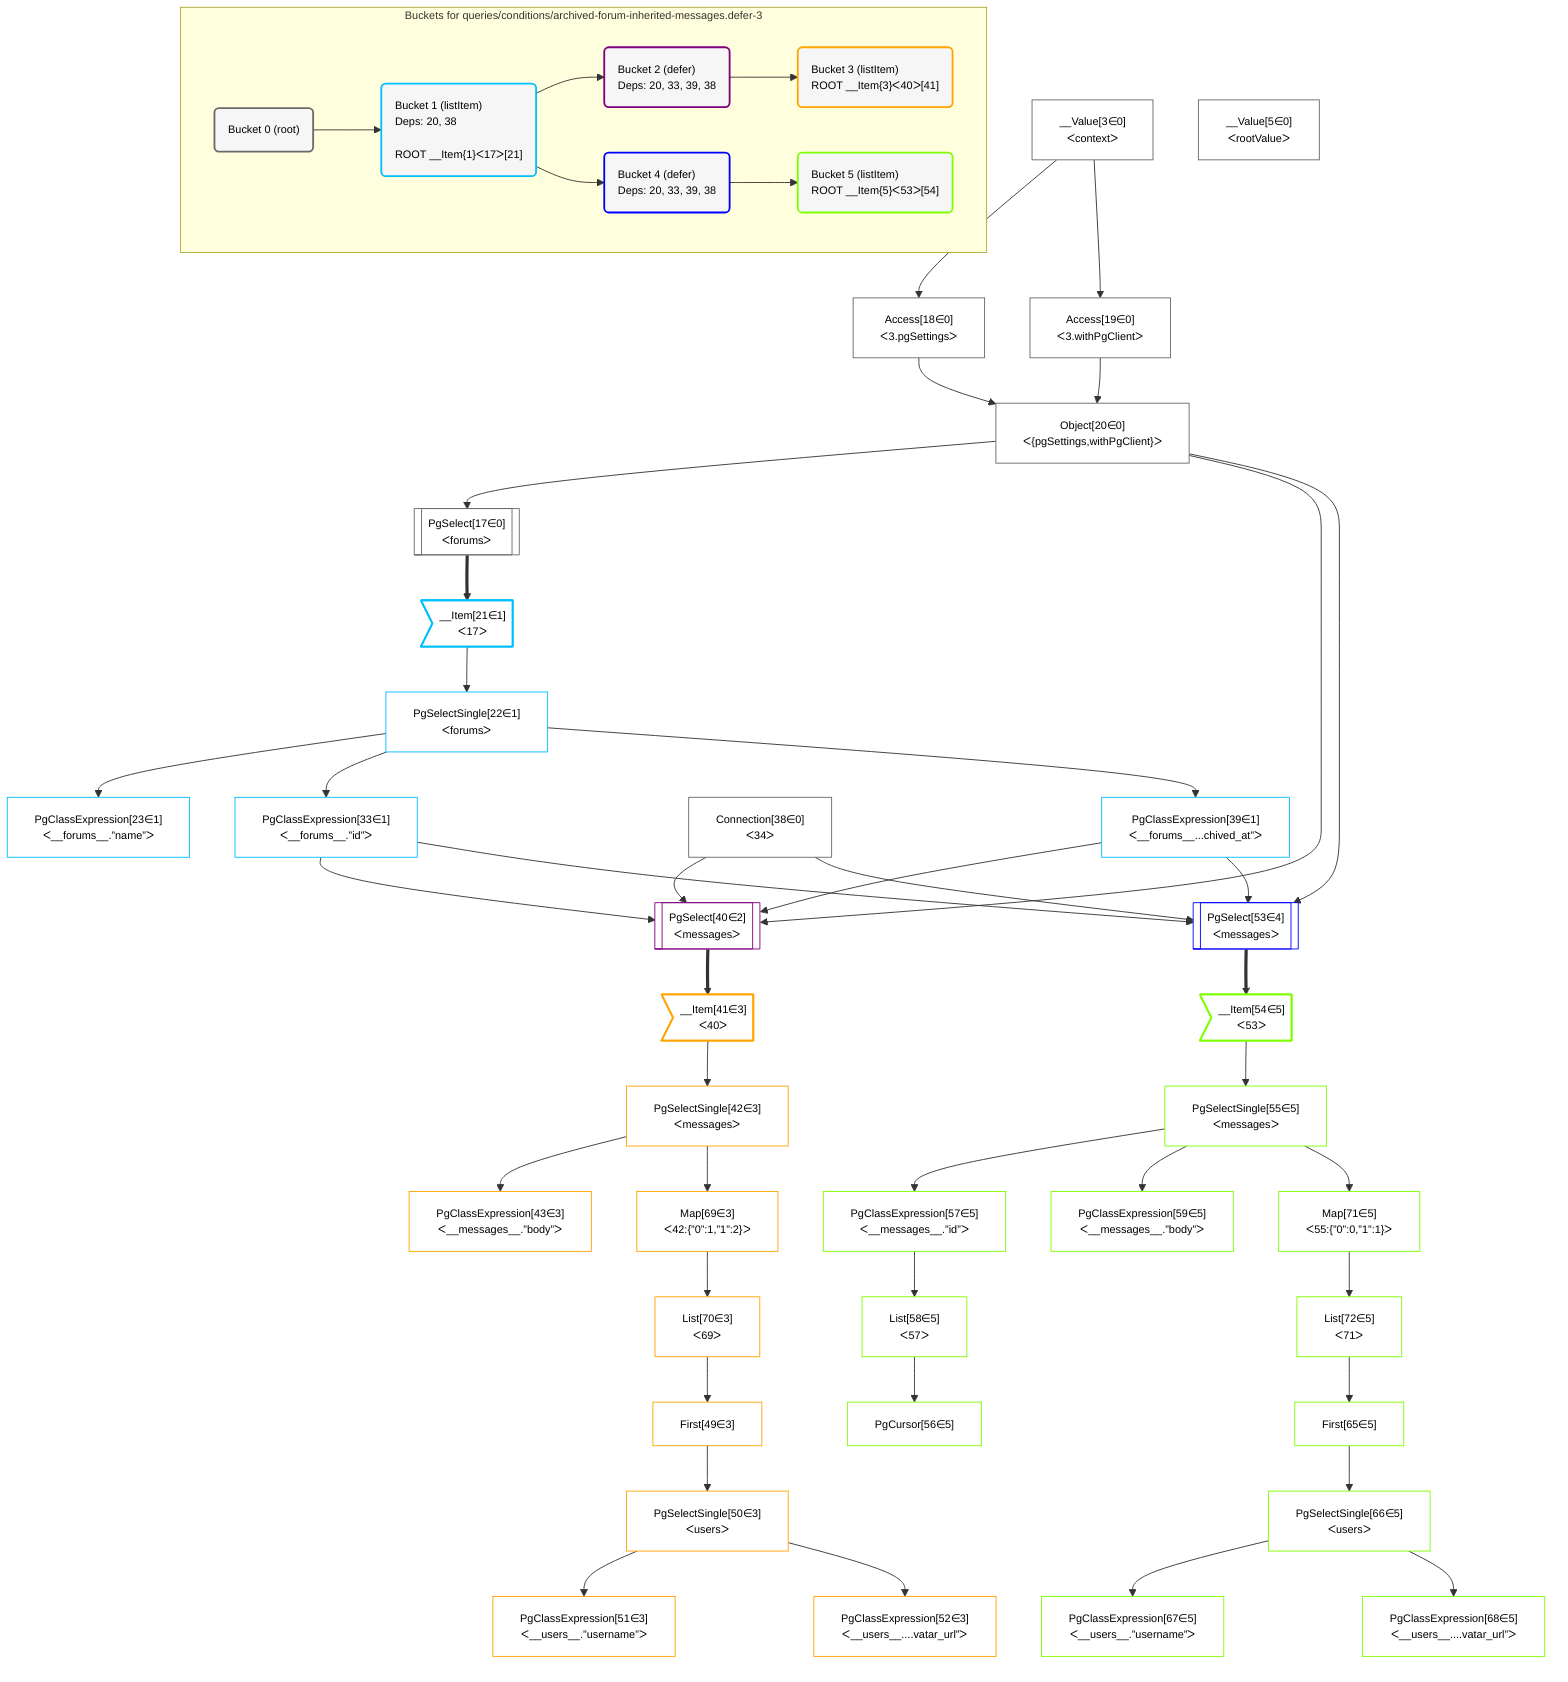 %%{init: {'themeVariables': { 'fontSize': '12px'}}}%%
graph TD
    classDef path fill:#eee,stroke:#000,color:#000
    classDef plan fill:#fff,stroke-width:1px,color:#000
    classDef itemplan fill:#fff,stroke-width:2px,color:#000
    classDef sideeffectplan fill:#f00,stroke-width:2px,color:#000
    classDef bucket fill:#f6f6f6,color:#000,stroke-width:2px,text-align:left


    %% define steps
    __Value3["__Value[3∈0]<br />ᐸcontextᐳ"]:::plan
    __Value5["__Value[5∈0]<br />ᐸrootValueᐳ"]:::plan
    Access18["Access[18∈0]<br />ᐸ3.pgSettingsᐳ"]:::plan
    Access19["Access[19∈0]<br />ᐸ3.withPgClientᐳ"]:::plan
    Object20["Object[20∈0]<br />ᐸ{pgSettings,withPgClient}ᐳ"]:::plan
    PgSelect17[["PgSelect[17∈0]<br />ᐸforumsᐳ"]]:::plan
    __Item21>"__Item[21∈1]<br />ᐸ17ᐳ"]:::itemplan
    PgSelectSingle22["PgSelectSingle[22∈1]<br />ᐸforumsᐳ"]:::plan
    PgClassExpression23["PgClassExpression[23∈1]<br />ᐸ__forums__.”name”ᐳ"]:::plan
    PgClassExpression33["PgClassExpression[33∈1]<br />ᐸ__forums__.”id”ᐳ"]:::plan
    Connection38["Connection[38∈0]<br />ᐸ34ᐳ"]:::plan
    PgClassExpression39["PgClassExpression[39∈1]<br />ᐸ__forums__...chived_at”ᐳ"]:::plan
    PgSelect40[["PgSelect[40∈2]<br />ᐸmessagesᐳ"]]:::plan
    __Item41>"__Item[41∈3]<br />ᐸ40ᐳ"]:::itemplan
    PgSelectSingle42["PgSelectSingle[42∈3]<br />ᐸmessagesᐳ"]:::plan
    PgClassExpression43["PgClassExpression[43∈3]<br />ᐸ__messages__.”body”ᐳ"]:::plan
    Map69["Map[69∈3]<br />ᐸ42:{”0”:1,”1”:2}ᐳ"]:::plan
    List70["List[70∈3]<br />ᐸ69ᐳ"]:::plan
    First49["First[49∈3]"]:::plan
    PgSelectSingle50["PgSelectSingle[50∈3]<br />ᐸusersᐳ"]:::plan
    PgClassExpression51["PgClassExpression[51∈3]<br />ᐸ__users__.”username”ᐳ"]:::plan
    PgClassExpression52["PgClassExpression[52∈3]<br />ᐸ__users__....vatar_url”ᐳ"]:::plan
    PgSelect53[["PgSelect[53∈4]<br />ᐸmessagesᐳ"]]:::plan
    __Item54>"__Item[54∈5]<br />ᐸ53ᐳ"]:::itemplan
    PgSelectSingle55["PgSelectSingle[55∈5]<br />ᐸmessagesᐳ"]:::plan
    PgClassExpression57["PgClassExpression[57∈5]<br />ᐸ__messages__.”id”ᐳ"]:::plan
    List58["List[58∈5]<br />ᐸ57ᐳ"]:::plan
    PgCursor56["PgCursor[56∈5]"]:::plan
    PgClassExpression59["PgClassExpression[59∈5]<br />ᐸ__messages__.”body”ᐳ"]:::plan
    Map71["Map[71∈5]<br />ᐸ55:{”0”:0,”1”:1}ᐳ"]:::plan
    List72["List[72∈5]<br />ᐸ71ᐳ"]:::plan
    First65["First[65∈5]"]:::plan
    PgSelectSingle66["PgSelectSingle[66∈5]<br />ᐸusersᐳ"]:::plan
    PgClassExpression67["PgClassExpression[67∈5]<br />ᐸ__users__.”username”ᐳ"]:::plan
    PgClassExpression68["PgClassExpression[68∈5]<br />ᐸ__users__....vatar_url”ᐳ"]:::plan

    %% plan dependencies
    __Value3 --> Access18
    __Value3 --> Access19
    Access18 & Access19 --> Object20
    Object20 --> PgSelect17
    PgSelect17 ==> __Item21
    __Item21 --> PgSelectSingle22
    PgSelectSingle22 --> PgClassExpression23
    PgSelectSingle22 --> PgClassExpression33
    PgSelectSingle22 --> PgClassExpression39
    Object20 & PgClassExpression33 & PgClassExpression39 & Connection38 --> PgSelect40
    PgSelect40 ==> __Item41
    __Item41 --> PgSelectSingle42
    PgSelectSingle42 --> PgClassExpression43
    PgSelectSingle42 --> Map69
    Map69 --> List70
    List70 --> First49
    First49 --> PgSelectSingle50
    PgSelectSingle50 --> PgClassExpression51
    PgSelectSingle50 --> PgClassExpression52
    Object20 & PgClassExpression33 & PgClassExpression39 & Connection38 --> PgSelect53
    PgSelect53 ==> __Item54
    __Item54 --> PgSelectSingle55
    PgSelectSingle55 --> PgClassExpression57
    PgClassExpression57 --> List58
    List58 --> PgCursor56
    PgSelectSingle55 --> PgClassExpression59
    PgSelectSingle55 --> Map71
    Map71 --> List72
    List72 --> First65
    First65 --> PgSelectSingle66
    PgSelectSingle66 --> PgClassExpression67
    PgSelectSingle66 --> PgClassExpression68

    subgraph "Buckets for queries/conditions/archived-forum-inherited-messages.defer-3"
    Bucket0("Bucket 0 (root)"):::bucket
    classDef bucket0 stroke:#696969
    class Bucket0,__Value3,__Value5,PgSelect17,Access18,Access19,Object20,Connection38 bucket0
    Bucket1("Bucket 1 (listItem)<br />Deps: 20, 38<br /><br />ROOT __Item{1}ᐸ17ᐳ[21]"):::bucket
    classDef bucket1 stroke:#00bfff
    class Bucket1,__Item21,PgSelectSingle22,PgClassExpression23,PgClassExpression33,PgClassExpression39 bucket1
    Bucket2("Bucket 2 (defer)<br />Deps: 20, 33, 39, 38"):::bucket
    classDef bucket2 stroke:#7f007f
    class Bucket2,PgSelect40 bucket2
    Bucket3("Bucket 3 (listItem)<br />ROOT __Item{3}ᐸ40ᐳ[41]"):::bucket
    classDef bucket3 stroke:#ffa500
    class Bucket3,__Item41,PgSelectSingle42,PgClassExpression43,First49,PgSelectSingle50,PgClassExpression51,PgClassExpression52,Map69,List70 bucket3
    Bucket4("Bucket 4 (defer)<br />Deps: 20, 33, 39, 38"):::bucket
    classDef bucket4 stroke:#0000ff
    class Bucket4,PgSelect53 bucket4
    Bucket5("Bucket 5 (listItem)<br />ROOT __Item{5}ᐸ53ᐳ[54]"):::bucket
    classDef bucket5 stroke:#7fff00
    class Bucket5,__Item54,PgSelectSingle55,PgCursor56,PgClassExpression57,List58,PgClassExpression59,First65,PgSelectSingle66,PgClassExpression67,PgClassExpression68,Map71,List72 bucket5
    Bucket0 --> Bucket1
    Bucket1 --> Bucket2 & Bucket4
    Bucket2 --> Bucket3
    Bucket4 --> Bucket5
    end